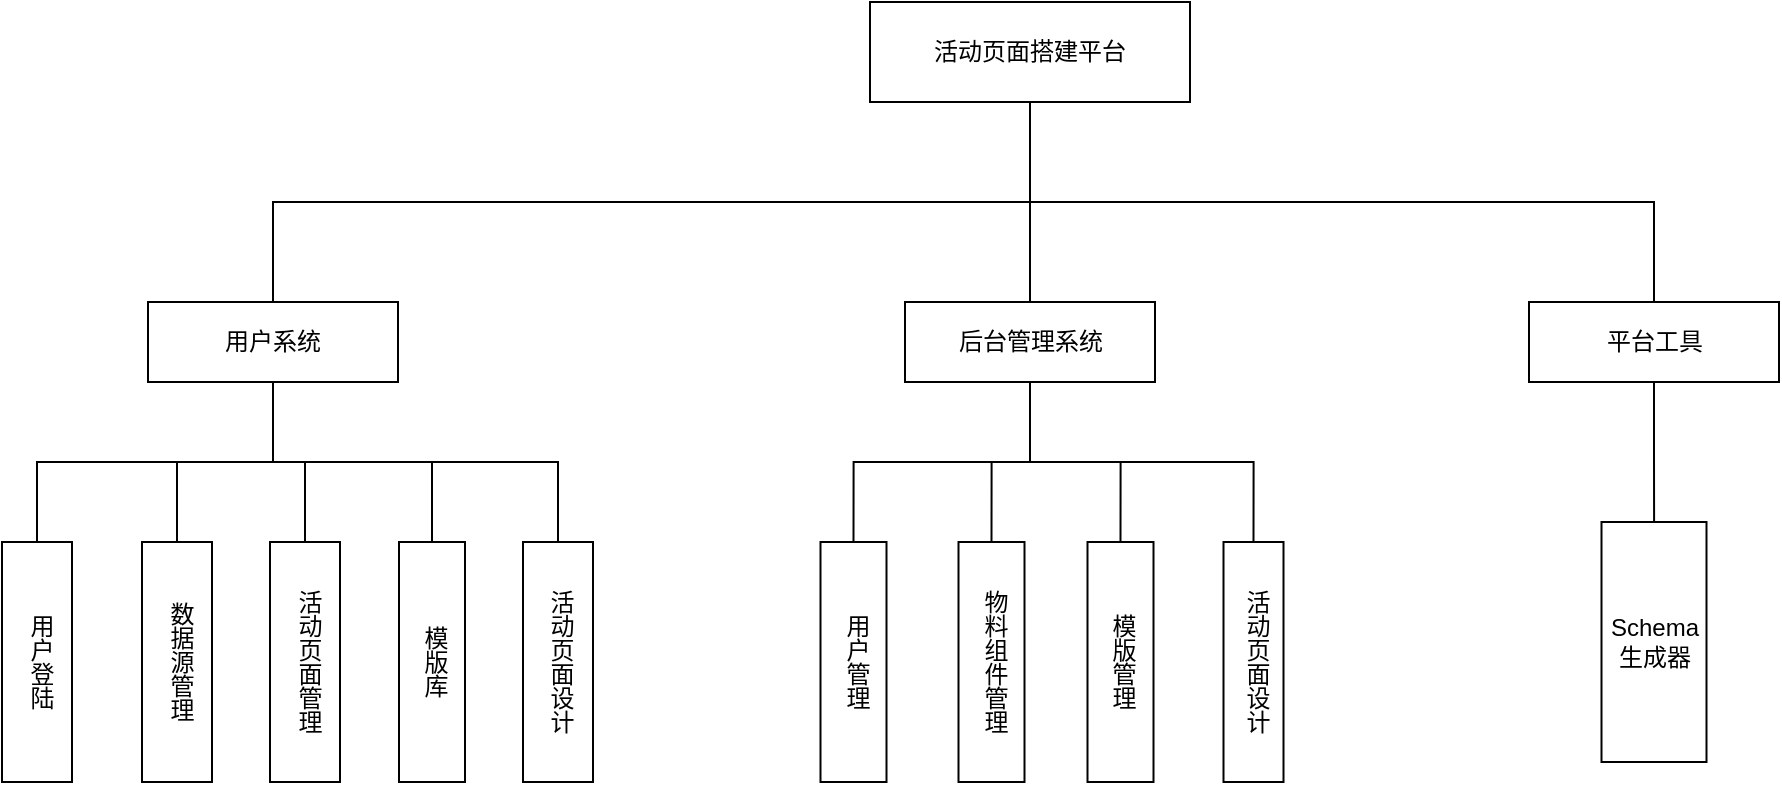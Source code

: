 <mxfile version="24.0.5" type="github">
  <diagram name="第 1 页" id="AzbfN3IA49LtA-kwNX3O">
    <mxGraphModel dx="2074" dy="3484" grid="1" gridSize="10" guides="1" tooltips="1" connect="1" arrows="1" fold="1" page="1" pageScale="1" pageWidth="827" pageHeight="1169" math="0" shadow="0">
      <root>
        <mxCell id="0" />
        <mxCell id="1" parent="0" />
        <mxCell id="hP2oWszfWkWVEPcqdL0g-1" value="用户登陆" style="rounded=0;whiteSpace=wrap;html=1;verticalAlign=middle;align=center;labelPosition=center;verticalLabelPosition=middle;textDirection=vertical-rl;" vertex="1" parent="1">
          <mxGeometry x="490" y="-1770" width="35" height="120" as="geometry" />
        </mxCell>
        <mxCell id="hP2oWszfWkWVEPcqdL0g-2" style="edgeStyle=orthogonalEdgeStyle;rounded=0;orthogonalLoop=1;jettySize=auto;html=1;exitX=0.5;exitY=1;exitDx=0;exitDy=0;entryX=0.5;entryY=0;entryDx=0;entryDy=0;endArrow=none;endFill=0;" edge="1" parent="1" source="hP2oWszfWkWVEPcqdL0g-5" target="hP2oWszfWkWVEPcqdL0g-11">
          <mxGeometry relative="1" as="geometry" />
        </mxCell>
        <mxCell id="hP2oWszfWkWVEPcqdL0g-3" style="edgeStyle=orthogonalEdgeStyle;rounded=0;orthogonalLoop=1;jettySize=auto;html=1;exitX=0.5;exitY=1;exitDx=0;exitDy=0;endArrow=none;endFill=0;" edge="1" parent="1" source="hP2oWszfWkWVEPcqdL0g-5" target="hP2oWszfWkWVEPcqdL0g-16">
          <mxGeometry relative="1" as="geometry" />
        </mxCell>
        <mxCell id="hP2oWszfWkWVEPcqdL0g-4" style="edgeStyle=orthogonalEdgeStyle;rounded=0;orthogonalLoop=1;jettySize=auto;html=1;exitX=0.5;exitY=1;exitDx=0;exitDy=0;entryX=0.5;entryY=0;entryDx=0;entryDy=0;endArrow=none;endFill=0;" edge="1" parent="1" source="hP2oWszfWkWVEPcqdL0g-5" target="hP2oWszfWkWVEPcqdL0g-18">
          <mxGeometry relative="1" as="geometry" />
        </mxCell>
        <mxCell id="hP2oWszfWkWVEPcqdL0g-5" value="&lt;font style=&quot;font-size: 12px;&quot;&gt;活动页面搭建平台&lt;/font&gt;" style="rounded=0;whiteSpace=wrap;html=1;" vertex="1" parent="1">
          <mxGeometry x="924" y="-2040" width="160" height="50" as="geometry" />
        </mxCell>
        <mxCell id="hP2oWszfWkWVEPcqdL0g-6" style="edgeStyle=orthogonalEdgeStyle;rounded=0;orthogonalLoop=1;jettySize=auto;html=1;exitX=0.5;exitY=1;exitDx=0;exitDy=0;entryX=0.5;entryY=0;entryDx=0;entryDy=0;endArrow=none;endFill=0;" edge="1" parent="1" source="hP2oWszfWkWVEPcqdL0g-11" target="hP2oWszfWkWVEPcqdL0g-1">
          <mxGeometry relative="1" as="geometry" />
        </mxCell>
        <mxCell id="hP2oWszfWkWVEPcqdL0g-7" style="edgeStyle=orthogonalEdgeStyle;rounded=0;orthogonalLoop=1;jettySize=auto;html=1;exitX=0.5;exitY=1;exitDx=0;exitDy=0;entryX=0.5;entryY=0;entryDx=0;entryDy=0;endArrow=none;endFill=0;" edge="1" parent="1" source="hP2oWszfWkWVEPcqdL0g-11" target="hP2oWszfWkWVEPcqdL0g-19">
          <mxGeometry relative="1" as="geometry" />
        </mxCell>
        <mxCell id="hP2oWszfWkWVEPcqdL0g-8" style="edgeStyle=orthogonalEdgeStyle;rounded=0;orthogonalLoop=1;jettySize=auto;html=1;exitX=0.5;exitY=1;exitDx=0;exitDy=0;entryX=0.5;entryY=0;entryDx=0;entryDy=0;endArrow=none;endFill=0;" edge="1" parent="1" source="hP2oWszfWkWVEPcqdL0g-11" target="hP2oWszfWkWVEPcqdL0g-20">
          <mxGeometry relative="1" as="geometry" />
        </mxCell>
        <mxCell id="hP2oWszfWkWVEPcqdL0g-9" style="edgeStyle=orthogonalEdgeStyle;rounded=0;orthogonalLoop=1;jettySize=auto;html=1;exitX=0.5;exitY=1;exitDx=0;exitDy=0;entryX=0.5;entryY=0;entryDx=0;entryDy=0;endArrow=none;endFill=0;" edge="1" parent="1" source="hP2oWszfWkWVEPcqdL0g-11" target="hP2oWszfWkWVEPcqdL0g-21">
          <mxGeometry relative="1" as="geometry" />
        </mxCell>
        <mxCell id="hP2oWszfWkWVEPcqdL0g-10" style="edgeStyle=orthogonalEdgeStyle;rounded=0;orthogonalLoop=1;jettySize=auto;html=1;exitX=0.5;exitY=1;exitDx=0;exitDy=0;entryX=0.5;entryY=0;entryDx=0;entryDy=0;endArrow=none;endFill=0;" edge="1" parent="1" source="hP2oWszfWkWVEPcqdL0g-11" target="hP2oWszfWkWVEPcqdL0g-22">
          <mxGeometry relative="1" as="geometry" />
        </mxCell>
        <mxCell id="hP2oWszfWkWVEPcqdL0g-11" value="用户系统" style="rounded=0;whiteSpace=wrap;html=1;" vertex="1" parent="1">
          <mxGeometry x="563" y="-1890" width="125" height="40" as="geometry" />
        </mxCell>
        <mxCell id="hP2oWszfWkWVEPcqdL0g-12" style="edgeStyle=orthogonalEdgeStyle;rounded=0;orthogonalLoop=1;jettySize=auto;html=1;exitX=0.5;exitY=1;exitDx=0;exitDy=0;entryX=0.5;entryY=0;entryDx=0;entryDy=0;endArrow=none;endFill=0;" edge="1" parent="1" source="hP2oWszfWkWVEPcqdL0g-16" target="hP2oWszfWkWVEPcqdL0g-24">
          <mxGeometry relative="1" as="geometry" />
        </mxCell>
        <mxCell id="hP2oWszfWkWVEPcqdL0g-13" style="edgeStyle=orthogonalEdgeStyle;rounded=0;orthogonalLoop=1;jettySize=auto;html=1;exitX=0.5;exitY=1;exitDx=0;exitDy=0;entryX=0.5;entryY=0;entryDx=0;entryDy=0;endArrow=none;endFill=0;" edge="1" parent="1" source="hP2oWszfWkWVEPcqdL0g-16" target="hP2oWszfWkWVEPcqdL0g-25">
          <mxGeometry relative="1" as="geometry" />
        </mxCell>
        <mxCell id="hP2oWszfWkWVEPcqdL0g-14" style="edgeStyle=orthogonalEdgeStyle;rounded=0;orthogonalLoop=1;jettySize=auto;html=1;exitX=0.5;exitY=1;exitDx=0;exitDy=0;entryX=0.5;entryY=0;entryDx=0;entryDy=0;endArrow=none;endFill=0;" edge="1" parent="1" source="hP2oWszfWkWVEPcqdL0g-16" target="hP2oWszfWkWVEPcqdL0g-26">
          <mxGeometry relative="1" as="geometry" />
        </mxCell>
        <mxCell id="hP2oWszfWkWVEPcqdL0g-15" style="edgeStyle=orthogonalEdgeStyle;rounded=0;orthogonalLoop=1;jettySize=auto;html=1;exitX=0.5;exitY=1;exitDx=0;exitDy=0;entryX=0.5;entryY=0;entryDx=0;entryDy=0;endArrow=none;endFill=0;" edge="1" parent="1" source="hP2oWszfWkWVEPcqdL0g-16" target="hP2oWszfWkWVEPcqdL0g-23">
          <mxGeometry relative="1" as="geometry" />
        </mxCell>
        <mxCell id="hP2oWszfWkWVEPcqdL0g-16" value="后台管理系统" style="rounded=0;whiteSpace=wrap;html=1;" vertex="1" parent="1">
          <mxGeometry x="941.5" y="-1890" width="125" height="40" as="geometry" />
        </mxCell>
        <mxCell id="hP2oWszfWkWVEPcqdL0g-17" style="edgeStyle=orthogonalEdgeStyle;rounded=0;orthogonalLoop=1;jettySize=auto;html=1;exitX=0.5;exitY=1;exitDx=0;exitDy=0;endArrow=none;endFill=0;" edge="1" parent="1" source="hP2oWszfWkWVEPcqdL0g-18" target="hP2oWszfWkWVEPcqdL0g-27">
          <mxGeometry relative="1" as="geometry" />
        </mxCell>
        <mxCell id="hP2oWszfWkWVEPcqdL0g-18" value="平台工具" style="rounded=0;whiteSpace=wrap;html=1;" vertex="1" parent="1">
          <mxGeometry x="1253.5" y="-1890" width="125" height="40" as="geometry" />
        </mxCell>
        <mxCell id="hP2oWszfWkWVEPcqdL0g-19" value="数据源管理" style="rounded=0;whiteSpace=wrap;html=1;verticalAlign=middle;align=center;labelPosition=center;verticalLabelPosition=middle;textDirection=vertical-rl;" vertex="1" parent="1">
          <mxGeometry x="560" y="-1770" width="35" height="120" as="geometry" />
        </mxCell>
        <mxCell id="hP2oWszfWkWVEPcqdL0g-20" value="活动页面管理" style="rounded=0;whiteSpace=wrap;html=1;verticalAlign=middle;align=center;labelPosition=center;verticalLabelPosition=middle;textDirection=vertical-rl;strokeWidth=1;" vertex="1" parent="1">
          <mxGeometry x="624" y="-1770" width="35" height="120" as="geometry" />
        </mxCell>
        <mxCell id="hP2oWszfWkWVEPcqdL0g-21" value="模版库" style="rounded=0;whiteSpace=wrap;html=1;verticalAlign=middle;align=center;labelPosition=center;verticalLabelPosition=middle;textDirection=vertical-rl;spacing=0;" vertex="1" parent="1">
          <mxGeometry x="688.5" y="-1770" width="33" height="120" as="geometry" />
        </mxCell>
        <mxCell id="hP2oWszfWkWVEPcqdL0g-22" value="活动页面设计" style="rounded=0;whiteSpace=wrap;html=1;verticalAlign=middle;align=center;labelPosition=center;verticalLabelPosition=middle;textDirection=vertical-rl;" vertex="1" parent="1">
          <mxGeometry x="750.5" y="-1770" width="35" height="120" as="geometry" />
        </mxCell>
        <mxCell id="hP2oWszfWkWVEPcqdL0g-23" value="活动页面设计" style="rounded=0;whiteSpace=wrap;html=1;verticalAlign=middle;align=center;labelPosition=center;verticalLabelPosition=middle;textDirection=vertical-rl;" vertex="1" parent="1">
          <mxGeometry x="1100.75" y="-1770" width="30" height="120" as="geometry" />
        </mxCell>
        <mxCell id="hP2oWszfWkWVEPcqdL0g-24" value="用户管理" style="rounded=0;whiteSpace=wrap;html=1;verticalAlign=middle;align=center;labelPosition=center;verticalLabelPosition=middle;textDirection=vertical-rl;spacing=0;" vertex="1" parent="1">
          <mxGeometry x="899.25" y="-1770" width="33" height="120" as="geometry" />
        </mxCell>
        <mxCell id="hP2oWszfWkWVEPcqdL0g-25" value="物料组件管理" style="rounded=0;whiteSpace=wrap;html=1;verticalAlign=middle;align=center;labelPosition=center;verticalLabelPosition=middle;textDirection=vertical-rl;spacing=0;" vertex="1" parent="1">
          <mxGeometry x="968.25" y="-1770" width="33" height="120" as="geometry" />
        </mxCell>
        <mxCell id="hP2oWszfWkWVEPcqdL0g-26" value="模版管理" style="rounded=0;whiteSpace=wrap;html=1;verticalAlign=middle;align=center;labelPosition=center;verticalLabelPosition=middle;textDirection=vertical-rl;spacing=0;" vertex="1" parent="1">
          <mxGeometry x="1032.75" y="-1770" width="33" height="120" as="geometry" />
        </mxCell>
        <mxCell id="hP2oWszfWkWVEPcqdL0g-27" value="Schema&lt;div&gt;生成器&lt;/div&gt;" style="rounded=0;whiteSpace=wrap;html=1;verticalAlign=middle;align=center;labelPosition=center;verticalLabelPosition=middle;textDirection=rtl;" vertex="1" parent="1">
          <mxGeometry x="1289.75" y="-1780" width="52.5" height="120" as="geometry" />
        </mxCell>
      </root>
    </mxGraphModel>
  </diagram>
</mxfile>
